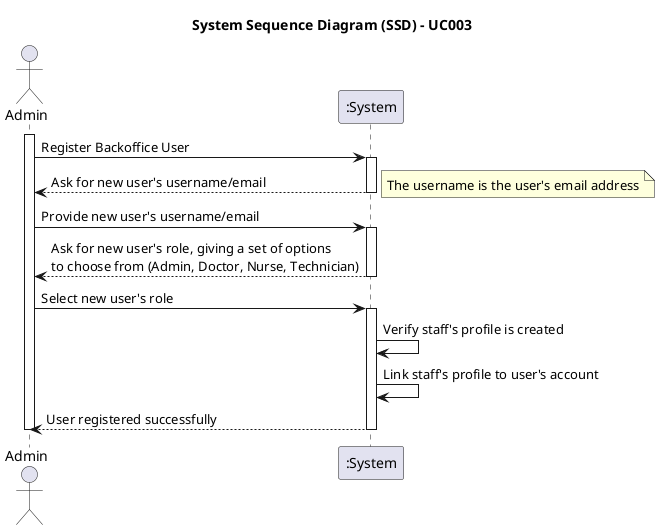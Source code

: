 @startuml uc003-system-sequence-diagram

title System Sequence Diagram (SSD) - UC003
actor Admin as Adm
participant ":System" as System

activate Adm

    Adm -> System: Register Backoffice User

    activate System
    
        System --> Adm: Ask for new user's username/email
        note right: The username is the user's email address

    deactivate System

    Adm -> System: Provide new user's username/email

    activate System

        System --> Adm: Ask for new user's role, giving a set of options\nto choose from (Admin, Doctor, Nurse, Technician)

    deactivate System

    Adm -> System: Select new user's role

    activate System

        System -> System: Verify staff's profile is created

        System -> System: Link staff's profile to user's account
        
        System --> Adm: User registered successfully

    deactivate System

deactivate Adm

@enduml